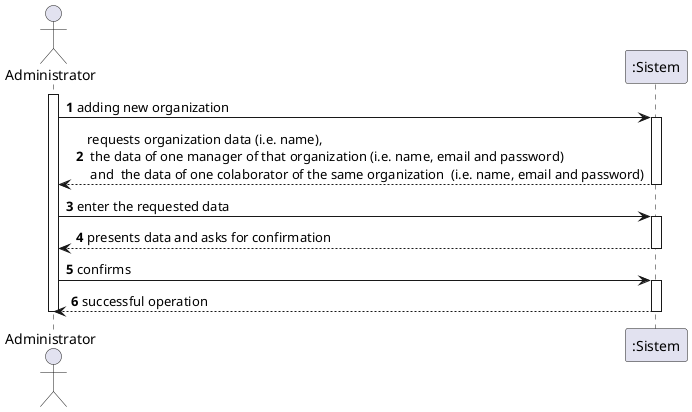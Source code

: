 @startuml
autonumber
actor Administrator as A

activate A
A -> ":Sistem" : adding new organization
activate ":Sistem"
":Sistem" --> A : requests organization data (i.e. name),\n the data of one manager of that organization (i.e. name, email and password)\n and  the data of one colaborator of the same organization  (i.e. name, email and password)
deactivate ":Sistem"

A -> ":Sistem" : enter the requested data
activate ":Sistem"
":Sistem" --> A : presents data and asks for confirmation
deactivate ":Sistem"

A -> ":Sistem" : confirms
activate ":Sistem"
":Sistem" --> A : successful operation
deactivate ":Sistem"

deactivate A
@enduml
